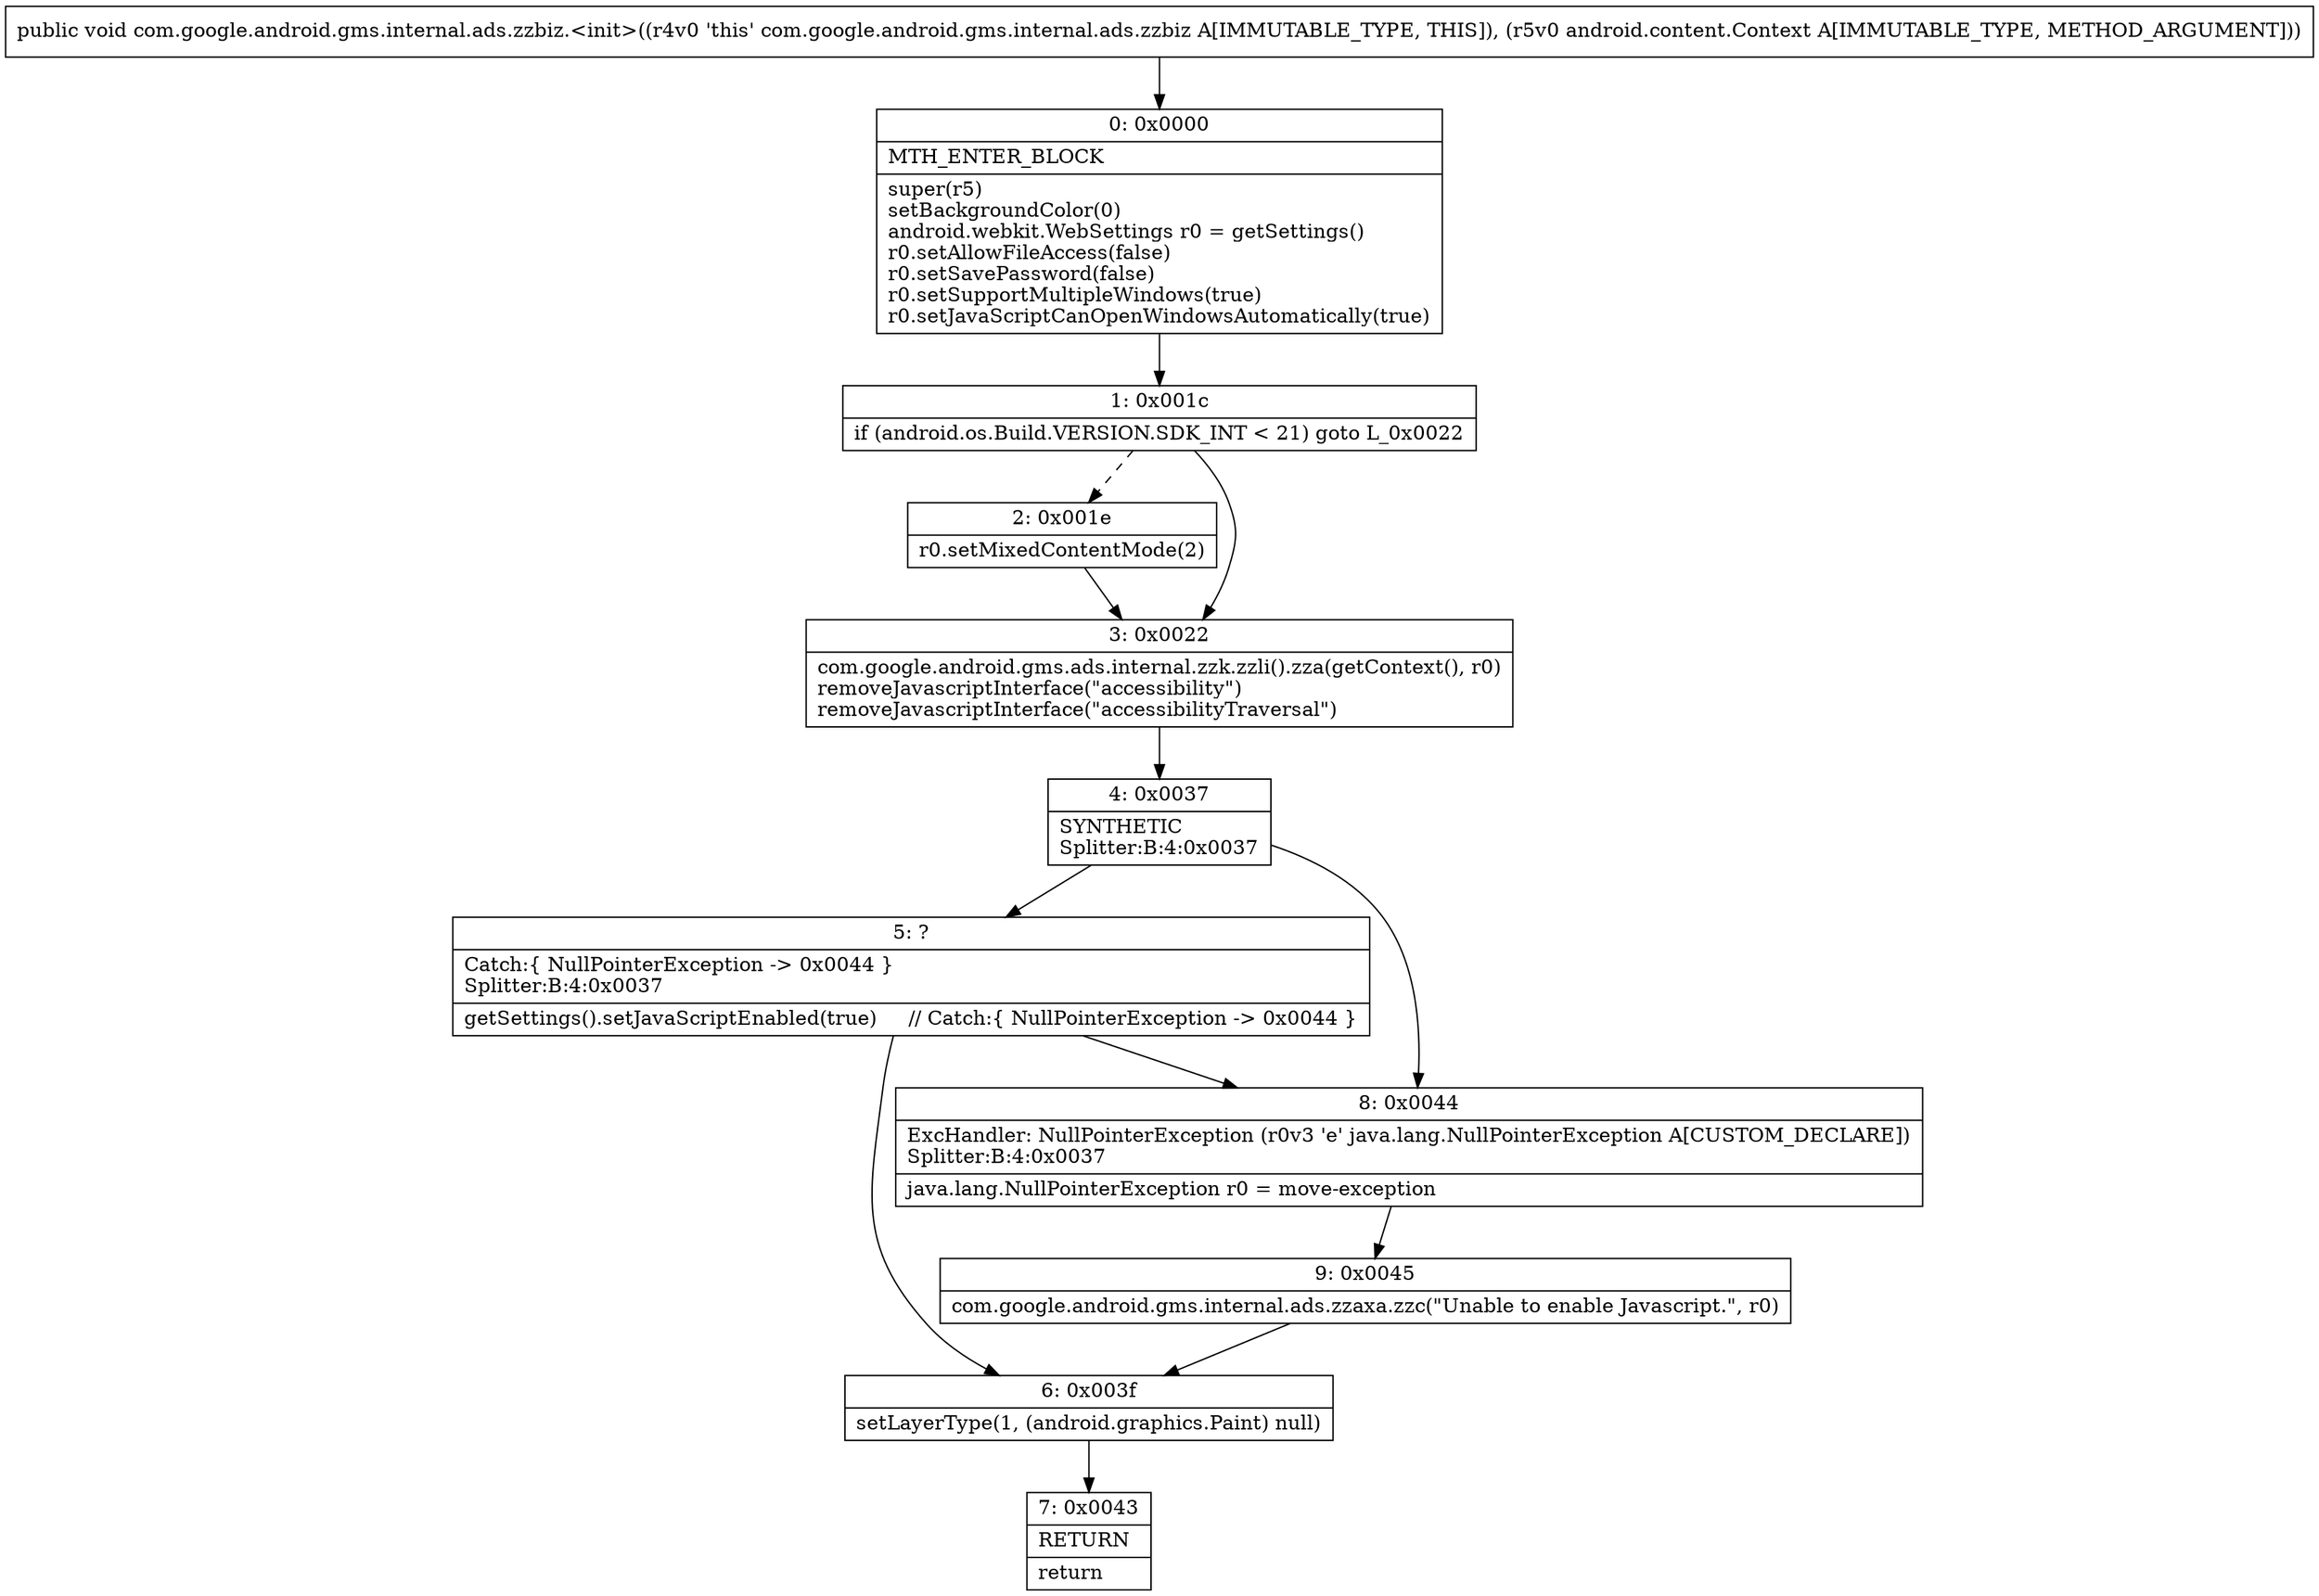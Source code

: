 digraph "CFG forcom.google.android.gms.internal.ads.zzbiz.\<init\>(Landroid\/content\/Context;)V" {
Node_0 [shape=record,label="{0\:\ 0x0000|MTH_ENTER_BLOCK\l|super(r5)\lsetBackgroundColor(0)\landroid.webkit.WebSettings r0 = getSettings()\lr0.setAllowFileAccess(false)\lr0.setSavePassword(false)\lr0.setSupportMultipleWindows(true)\lr0.setJavaScriptCanOpenWindowsAutomatically(true)\l}"];
Node_1 [shape=record,label="{1\:\ 0x001c|if (android.os.Build.VERSION.SDK_INT \< 21) goto L_0x0022\l}"];
Node_2 [shape=record,label="{2\:\ 0x001e|r0.setMixedContentMode(2)\l}"];
Node_3 [shape=record,label="{3\:\ 0x0022|com.google.android.gms.ads.internal.zzk.zzli().zza(getContext(), r0)\lremoveJavascriptInterface(\"accessibility\")\lremoveJavascriptInterface(\"accessibilityTraversal\")\l}"];
Node_4 [shape=record,label="{4\:\ 0x0037|SYNTHETIC\lSplitter:B:4:0x0037\l}"];
Node_5 [shape=record,label="{5\:\ ?|Catch:\{ NullPointerException \-\> 0x0044 \}\lSplitter:B:4:0x0037\l|getSettings().setJavaScriptEnabled(true)     \/\/ Catch:\{ NullPointerException \-\> 0x0044 \}\l}"];
Node_6 [shape=record,label="{6\:\ 0x003f|setLayerType(1, (android.graphics.Paint) null)\l}"];
Node_7 [shape=record,label="{7\:\ 0x0043|RETURN\l|return\l}"];
Node_8 [shape=record,label="{8\:\ 0x0044|ExcHandler: NullPointerException (r0v3 'e' java.lang.NullPointerException A[CUSTOM_DECLARE])\lSplitter:B:4:0x0037\l|java.lang.NullPointerException r0 = move\-exception\l}"];
Node_9 [shape=record,label="{9\:\ 0x0045|com.google.android.gms.internal.ads.zzaxa.zzc(\"Unable to enable Javascript.\", r0)\l}"];
MethodNode[shape=record,label="{public void com.google.android.gms.internal.ads.zzbiz.\<init\>((r4v0 'this' com.google.android.gms.internal.ads.zzbiz A[IMMUTABLE_TYPE, THIS]), (r5v0 android.content.Context A[IMMUTABLE_TYPE, METHOD_ARGUMENT])) }"];
MethodNode -> Node_0;
Node_0 -> Node_1;
Node_1 -> Node_2[style=dashed];
Node_1 -> Node_3;
Node_2 -> Node_3;
Node_3 -> Node_4;
Node_4 -> Node_5;
Node_4 -> Node_8;
Node_5 -> Node_6;
Node_5 -> Node_8;
Node_6 -> Node_7;
Node_8 -> Node_9;
Node_9 -> Node_6;
}

